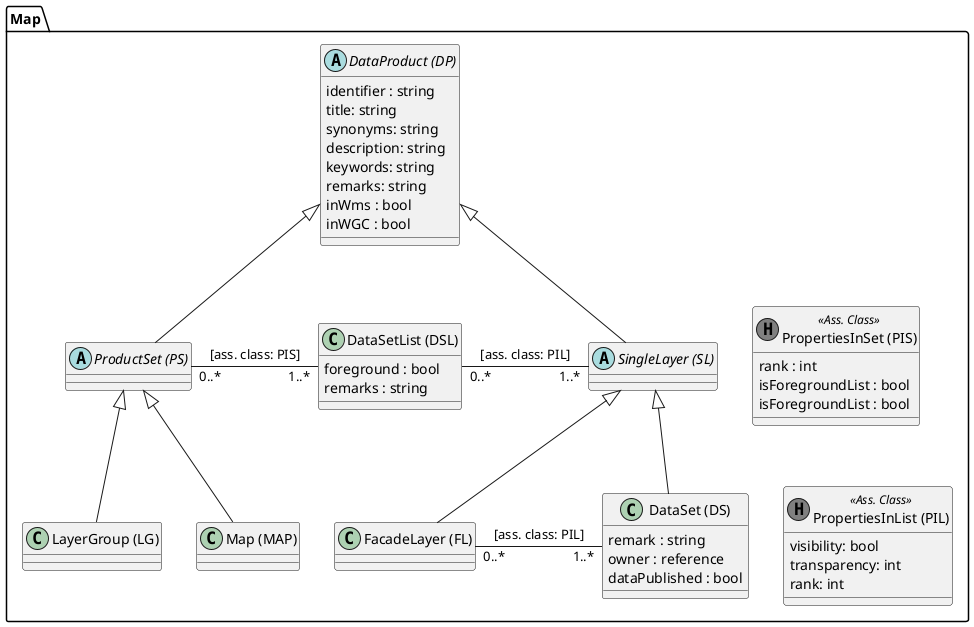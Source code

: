 @startuml
package Map {
  abstract class "DataProduct (DP)" as dp {
      identifier : string
      title: string
      synonyms: string
      description: string
      keywords: string
      remarks: string
      inWms : bool
      inWGC : bool
  }
  
  abstract class "ProductSet (PS)" as ps
  class "LayerGroup (LG)" as lg

  class "Map (MAP)" as map
  
  class "DataSetList (DSL)" as dsl {
    foreground : bool
    remarks : string
  }
  
  abstract class "SingleLayer (SL)" as sl
  class "FacadeLayer (FL)" as fl
  class "DataSet (DS)" as ds {
  	remark : string
    owner : reference
    dataPublished : bool
  }
  
  class "PropertiesInList (PIL)" as pil << (H, grey) Ass. Class >> {
  	visibility: bool
    transparency: int
    rank: int
  }
  
  class "PropertiesInSet (PIS)" as pis << (H, grey) Ass. Class >> {
    rank : int
    isForegroundList : bool
    isForegroundList : bool
  }
  
  dp <|-- ps
  ps <|-- lg
  ps <|-- map
  
  dp <|-- sl
  sl <|-- ds
  sl <|-- fl
  
  ps "0..*" - "1..*" dsl : [ass. class: PIS]
  
  dsl "0..*" - "1..*" sl : [ass. class: PIL]  
  fl "0..*" - "1..*" ds : [ass. class: PIL]
  
  ' layout help
  sl -[hidden]> pis
  ds -[hidden]> pil
}
@enduml
